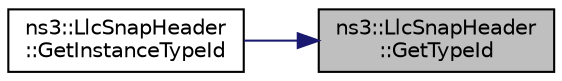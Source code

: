 digraph "ns3::LlcSnapHeader::GetTypeId"
{
 // LATEX_PDF_SIZE
  edge [fontname="Helvetica",fontsize="10",labelfontname="Helvetica",labelfontsize="10"];
  node [fontname="Helvetica",fontsize="10",shape=record];
  rankdir="RL";
  Node1 [label="ns3::LlcSnapHeader\l::GetTypeId",height=0.2,width=0.4,color="black", fillcolor="grey75", style="filled", fontcolor="black",tooltip="Get the type ID."];
  Node1 -> Node2 [dir="back",color="midnightblue",fontsize="10",style="solid",fontname="Helvetica"];
  Node2 [label="ns3::LlcSnapHeader\l::GetInstanceTypeId",height=0.2,width=0.4,color="black", fillcolor="white", style="filled",URL="$classns3_1_1_llc_snap_header.html#ae0cc570e35156893fea131e052055149",tooltip="Get the most derived TypeId for this Object."];
}
